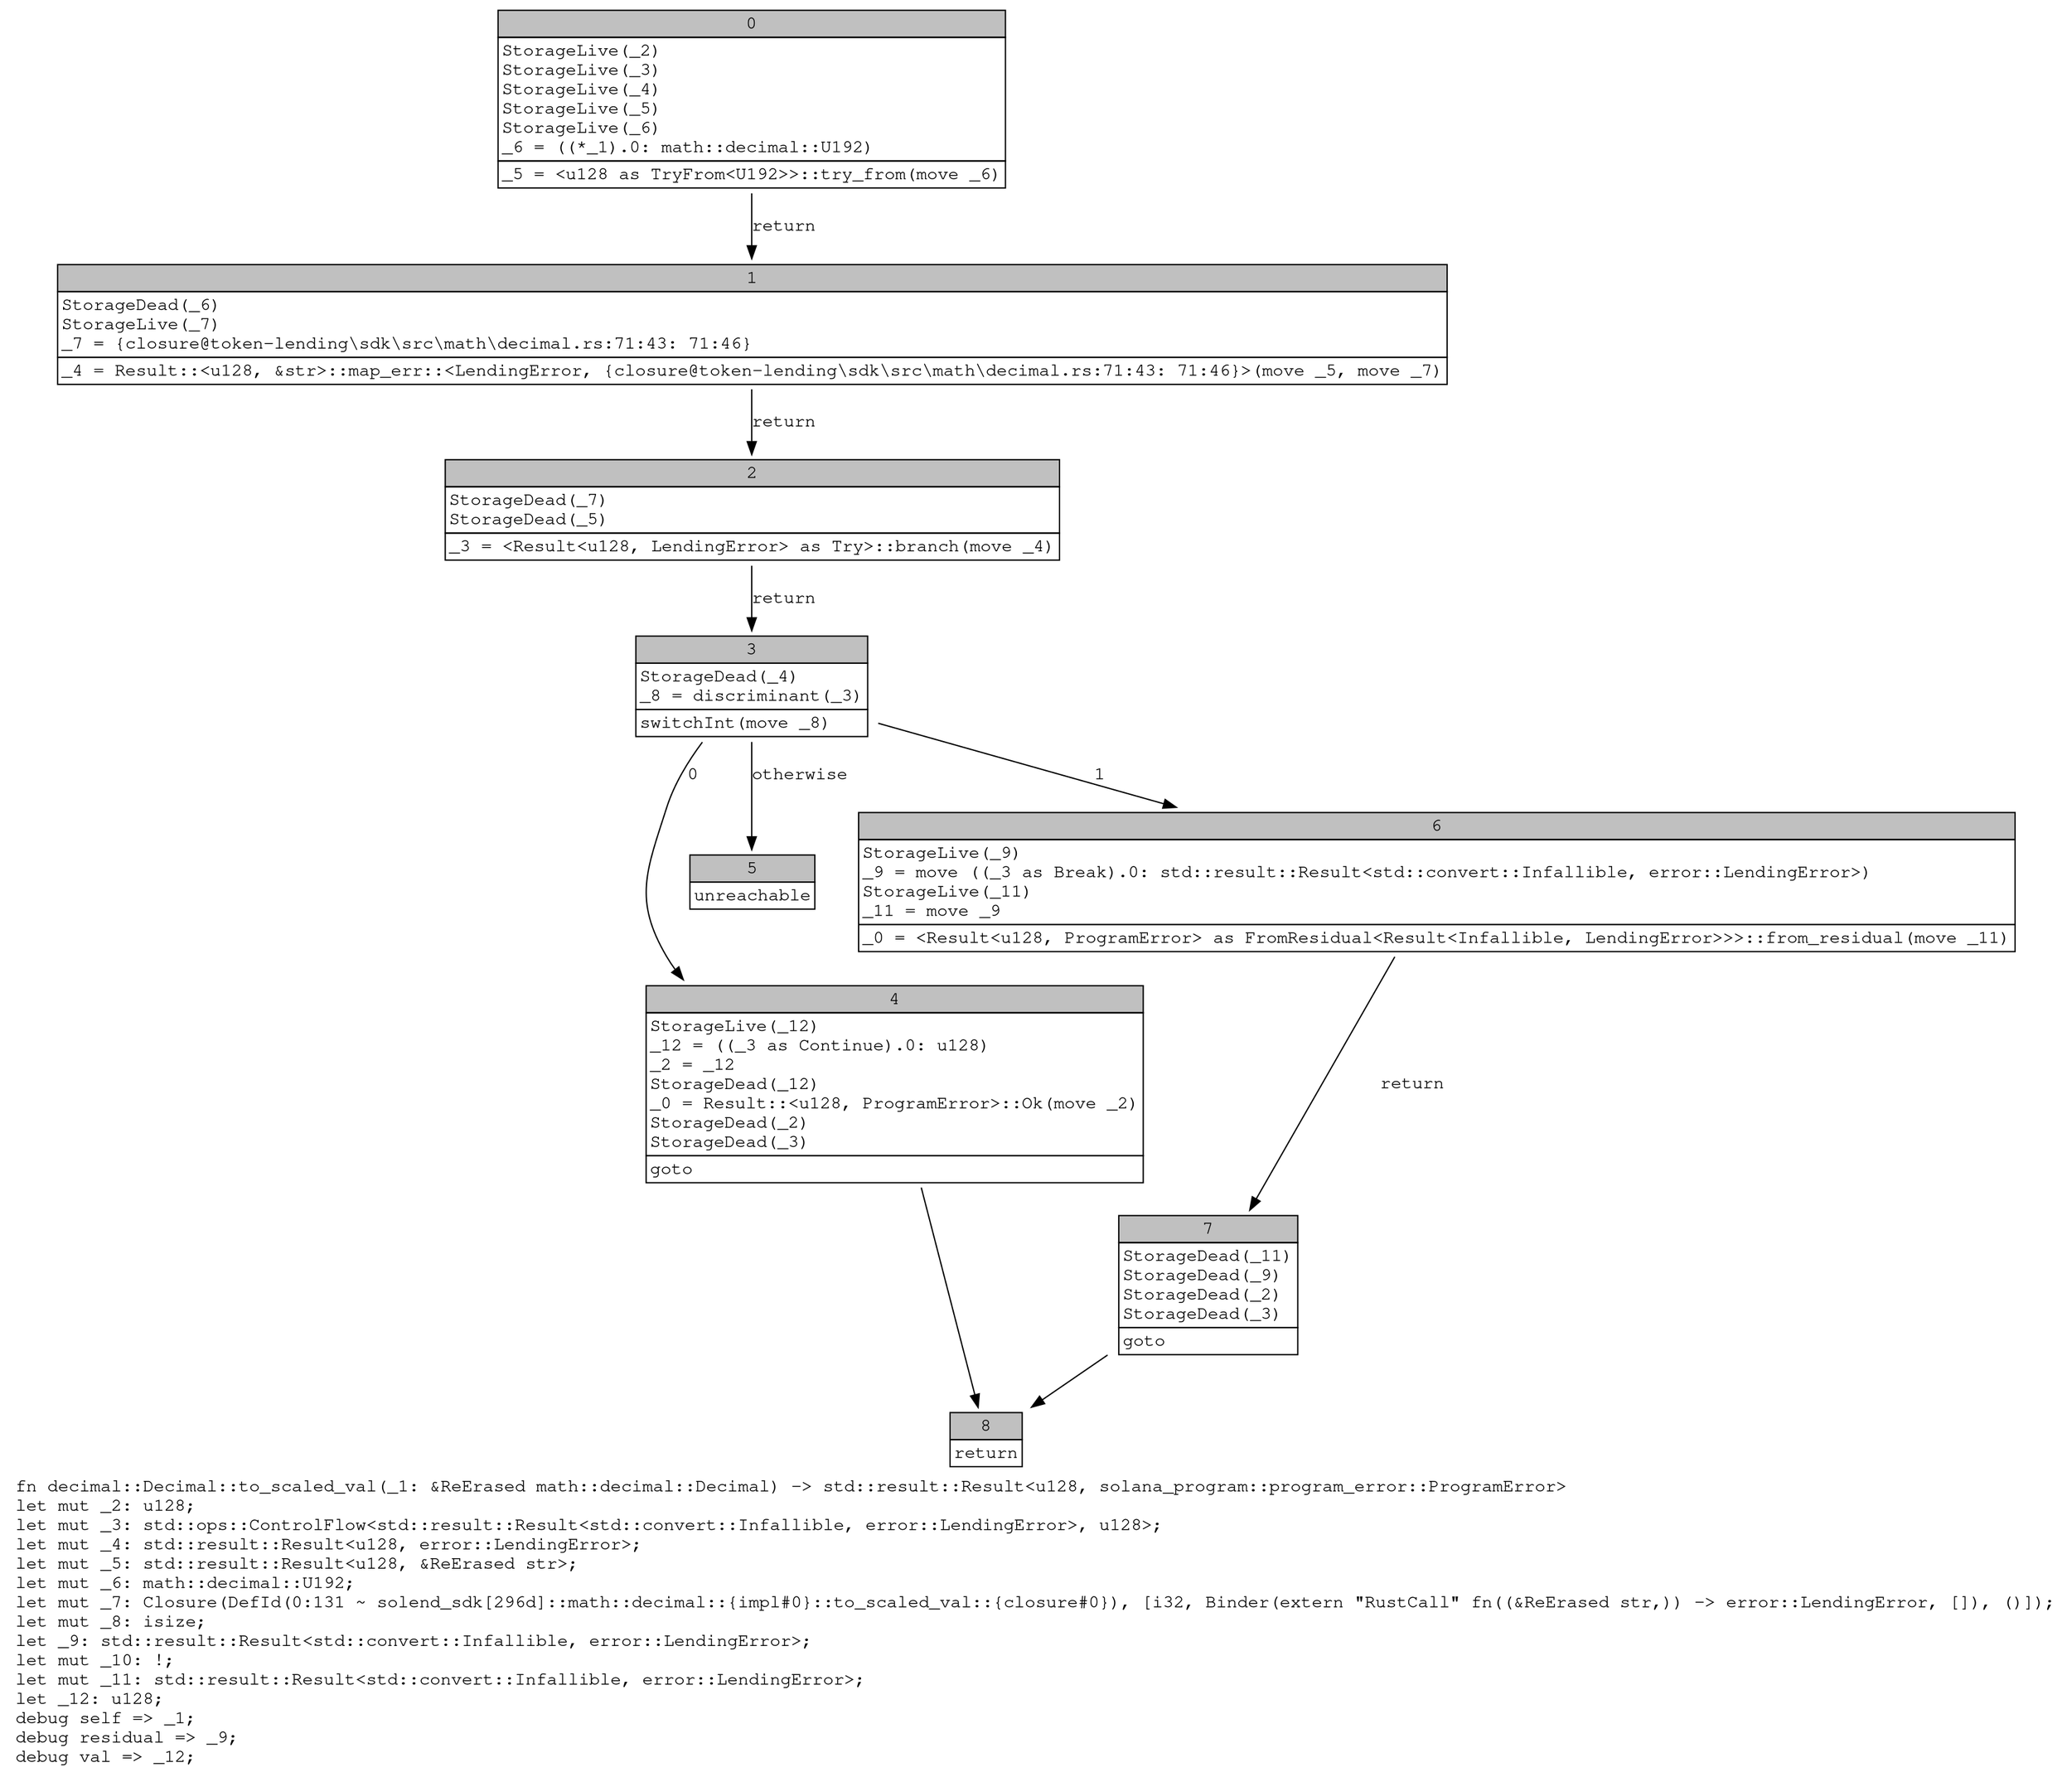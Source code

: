 digraph Mir_0_130 {
    graph [fontname="Courier, monospace"];
    node [fontname="Courier, monospace"];
    edge [fontname="Courier, monospace"];
    label=<fn decimal::Decimal::to_scaled_val(_1: &amp;ReErased math::decimal::Decimal) -&gt; std::result::Result&lt;u128, solana_program::program_error::ProgramError&gt;<br align="left"/>let mut _2: u128;<br align="left"/>let mut _3: std::ops::ControlFlow&lt;std::result::Result&lt;std::convert::Infallible, error::LendingError&gt;, u128&gt;;<br align="left"/>let mut _4: std::result::Result&lt;u128, error::LendingError&gt;;<br align="left"/>let mut _5: std::result::Result&lt;u128, &amp;ReErased str&gt;;<br align="left"/>let mut _6: math::decimal::U192;<br align="left"/>let mut _7: Closure(DefId(0:131 ~ solend_sdk[296d]::math::decimal::{impl#0}::to_scaled_val::{closure#0}), [i32, Binder(extern &quot;RustCall&quot; fn((&amp;ReErased str,)) -&gt; error::LendingError, []), ()]);<br align="left"/>let mut _8: isize;<br align="left"/>let _9: std::result::Result&lt;std::convert::Infallible, error::LendingError&gt;;<br align="left"/>let mut _10: !;<br align="left"/>let mut _11: std::result::Result&lt;std::convert::Infallible, error::LendingError&gt;;<br align="left"/>let _12: u128;<br align="left"/>debug self =&gt; _1;<br align="left"/>debug residual =&gt; _9;<br align="left"/>debug val =&gt; _12;<br align="left"/>>;
    bb0__0_130 [shape="none", label=<<table border="0" cellborder="1" cellspacing="0"><tr><td bgcolor="gray" align="center" colspan="1">0</td></tr><tr><td align="left" balign="left">StorageLive(_2)<br/>StorageLive(_3)<br/>StorageLive(_4)<br/>StorageLive(_5)<br/>StorageLive(_6)<br/>_6 = ((*_1).0: math::decimal::U192)<br/></td></tr><tr><td align="left">_5 = &lt;u128 as TryFrom&lt;U192&gt;&gt;::try_from(move _6)</td></tr></table>>];
    bb1__0_130 [shape="none", label=<<table border="0" cellborder="1" cellspacing="0"><tr><td bgcolor="gray" align="center" colspan="1">1</td></tr><tr><td align="left" balign="left">StorageDead(_6)<br/>StorageLive(_7)<br/>_7 = {closure@token-lending\sdk\src\math\decimal.rs:71:43: 71:46}<br/></td></tr><tr><td align="left">_4 = Result::&lt;u128, &amp;str&gt;::map_err::&lt;LendingError, {closure@token-lending\sdk\src\math\decimal.rs:71:43: 71:46}&gt;(move _5, move _7)</td></tr></table>>];
    bb2__0_130 [shape="none", label=<<table border="0" cellborder="1" cellspacing="0"><tr><td bgcolor="gray" align="center" colspan="1">2</td></tr><tr><td align="left" balign="left">StorageDead(_7)<br/>StorageDead(_5)<br/></td></tr><tr><td align="left">_3 = &lt;Result&lt;u128, LendingError&gt; as Try&gt;::branch(move _4)</td></tr></table>>];
    bb3__0_130 [shape="none", label=<<table border="0" cellborder="1" cellspacing="0"><tr><td bgcolor="gray" align="center" colspan="1">3</td></tr><tr><td align="left" balign="left">StorageDead(_4)<br/>_8 = discriminant(_3)<br/></td></tr><tr><td align="left">switchInt(move _8)</td></tr></table>>];
    bb4__0_130 [shape="none", label=<<table border="0" cellborder="1" cellspacing="0"><tr><td bgcolor="gray" align="center" colspan="1">4</td></tr><tr><td align="left" balign="left">StorageLive(_12)<br/>_12 = ((_3 as Continue).0: u128)<br/>_2 = _12<br/>StorageDead(_12)<br/>_0 = Result::&lt;u128, ProgramError&gt;::Ok(move _2)<br/>StorageDead(_2)<br/>StorageDead(_3)<br/></td></tr><tr><td align="left">goto</td></tr></table>>];
    bb5__0_130 [shape="none", label=<<table border="0" cellborder="1" cellspacing="0"><tr><td bgcolor="gray" align="center" colspan="1">5</td></tr><tr><td align="left">unreachable</td></tr></table>>];
    bb6__0_130 [shape="none", label=<<table border="0" cellborder="1" cellspacing="0"><tr><td bgcolor="gray" align="center" colspan="1">6</td></tr><tr><td align="left" balign="left">StorageLive(_9)<br/>_9 = move ((_3 as Break).0: std::result::Result&lt;std::convert::Infallible, error::LendingError&gt;)<br/>StorageLive(_11)<br/>_11 = move _9<br/></td></tr><tr><td align="left">_0 = &lt;Result&lt;u128, ProgramError&gt; as FromResidual&lt;Result&lt;Infallible, LendingError&gt;&gt;&gt;::from_residual(move _11)</td></tr></table>>];
    bb7__0_130 [shape="none", label=<<table border="0" cellborder="1" cellspacing="0"><tr><td bgcolor="gray" align="center" colspan="1">7</td></tr><tr><td align="left" balign="left">StorageDead(_11)<br/>StorageDead(_9)<br/>StorageDead(_2)<br/>StorageDead(_3)<br/></td></tr><tr><td align="left">goto</td></tr></table>>];
    bb8__0_130 [shape="none", label=<<table border="0" cellborder="1" cellspacing="0"><tr><td bgcolor="gray" align="center" colspan="1">8</td></tr><tr><td align="left">return</td></tr></table>>];
    bb0__0_130 -> bb1__0_130 [label="return"];
    bb1__0_130 -> bb2__0_130 [label="return"];
    bb2__0_130 -> bb3__0_130 [label="return"];
    bb3__0_130 -> bb4__0_130 [label="0"];
    bb3__0_130 -> bb6__0_130 [label="1"];
    bb3__0_130 -> bb5__0_130 [label="otherwise"];
    bb4__0_130 -> bb8__0_130 [label=""];
    bb6__0_130 -> bb7__0_130 [label="return"];
    bb7__0_130 -> bb8__0_130 [label=""];
}
